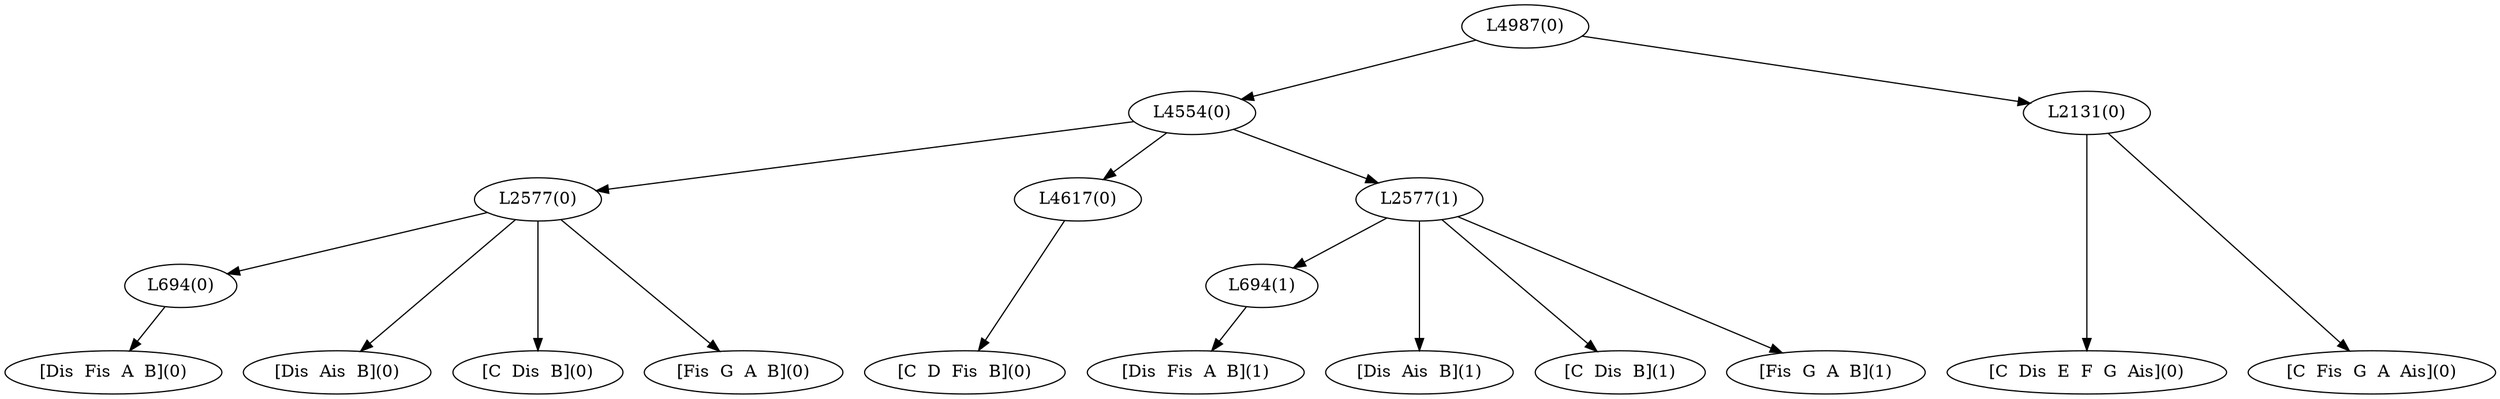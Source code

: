 digraph sample{
"L694(0)"->"[Dis  Fis  A  B](0)"
"L2577(0)"->"[Dis  Ais  B](0)"
"L2577(0)"->"[C  Dis  B](0)"
"L2577(0)"->"L694(0)"
"L2577(0)"->"[Fis  G  A  B](0)"
"L4617(0)"->"[C  D  Fis  B](0)"
"L694(1)"->"[Dis  Fis  A  B](1)"
"L2577(1)"->"[Dis  Ais  B](1)"
"L2577(1)"->"[C  Dis  B](1)"
"L2577(1)"->"L694(1)"
"L2577(1)"->"[Fis  G  A  B](1)"
"L4554(0)"->"L2577(0)"
"L4554(0)"->"L4617(0)"
"L4554(0)"->"L2577(1)"
"L2131(0)"->"[C  Dis  E  F  G  Ais](0)"
"L2131(0)"->"[C  Fis  G  A  Ais](0)"
"L4987(0)"->"L4554(0)"
"L4987(0)"->"L2131(0)"
{rank = min; "L4987(0)"}
{rank = same; "L4554(0)"; "L2131(0)";}
{rank = same; "L2577(0)"; "L4617(0)"; "L2577(1)";}
{rank = same; "L694(0)"; "L694(1)";}
{rank = max; "[C  D  Fis  B](0)"; "[C  Dis  B](0)"; "[C  Dis  B](1)"; "[C  Dis  E  F  G  Ais](0)"; "[C  Fis  G  A  Ais](0)"; "[Dis  Ais  B](0)"; "[Dis  Ais  B](1)"; "[Dis  Fis  A  B](0)"; "[Dis  Fis  A  B](1)"; "[Fis  G  A  B](0)"; "[Fis  G  A  B](1)";}
}